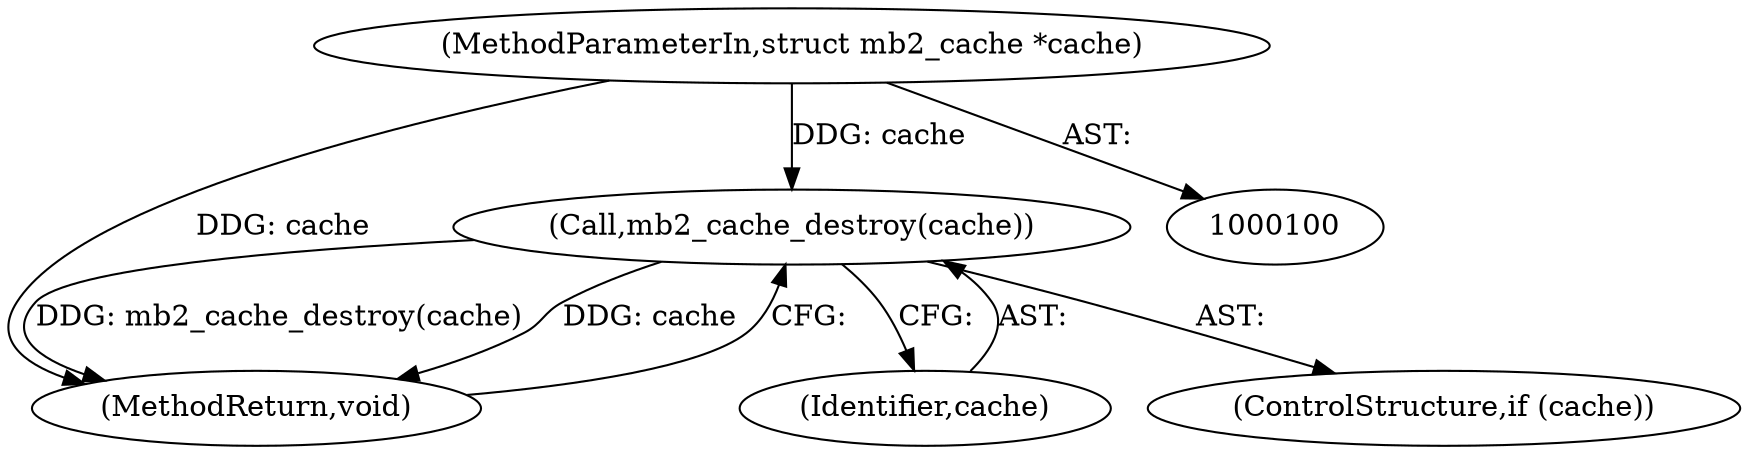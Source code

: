 digraph "0_linux_82939d7999dfc1f1998c4b1c12e2f19edbdff272_7@pointer" {
"1000101" [label="(MethodParameterIn,struct mb2_cache *cache)"];
"1000105" [label="(Call,mb2_cache_destroy(cache))"];
"1000105" [label="(Call,mb2_cache_destroy(cache))"];
"1000106" [label="(Identifier,cache)"];
"1000101" [label="(MethodParameterIn,struct mb2_cache *cache)"];
"1000107" [label="(MethodReturn,void)"];
"1000103" [label="(ControlStructure,if (cache))"];
"1000101" -> "1000100"  [label="AST: "];
"1000101" -> "1000107"  [label="DDG: cache"];
"1000101" -> "1000105"  [label="DDG: cache"];
"1000105" -> "1000103"  [label="AST: "];
"1000105" -> "1000106"  [label="CFG: "];
"1000106" -> "1000105"  [label="AST: "];
"1000107" -> "1000105"  [label="CFG: "];
"1000105" -> "1000107"  [label="DDG: mb2_cache_destroy(cache)"];
"1000105" -> "1000107"  [label="DDG: cache"];
}
